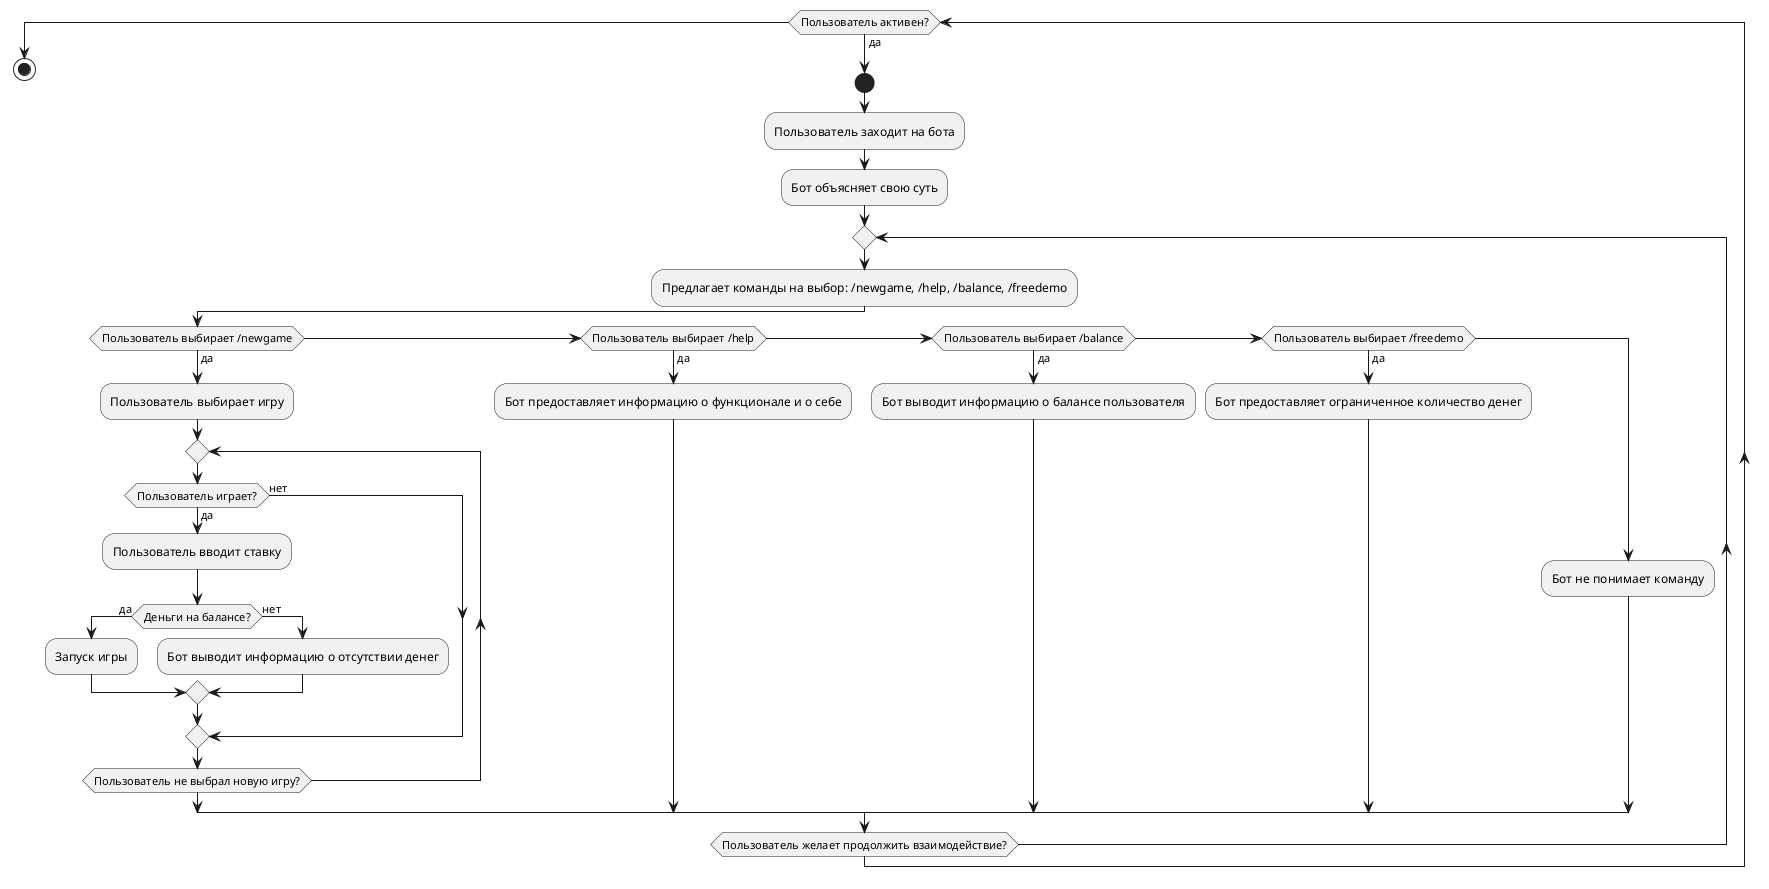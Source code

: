 @startuml
while (Пользователь активен?) is (да)
start
:Пользователь заходит на бота;
:Бот объясняет свою суть;
repeat
  :Предлагает команды на выбор: /newgame, /help, /balance, /freedemo;
  if (Пользователь выбирает /newgame) then (да)
    :Пользователь выбирает игру;
    repeat
      if (Пользователь играет?) then (да)
        :Пользователь вводит ставку;
        if (Деньги на балансе?) then (да)
          :Запуск игры;
        else (нет)
          :Бот выводит информацию о отсутствии денег;
        endif
      else (нет)
      endif
    repeat while (Пользователь не выбрал новую игру?)
  elseif (Пользователь выбирает /help) then (да)
    :Бот предоставляет информацию о функционале и о себе;
  elseif (Пользователь выбирает /balance) then (да)
    :Бот выводит информацию о балансе пользователя;
  elseif (Пользователь выбирает /freedemo) then (да)
    :Бот предоставляет ограниченное количество денег;
  else
    :Бот не понимает команду;
  endif
repeat while (Пользователь желает продолжить взаимодействие?)
endwhile
stop
@enduml